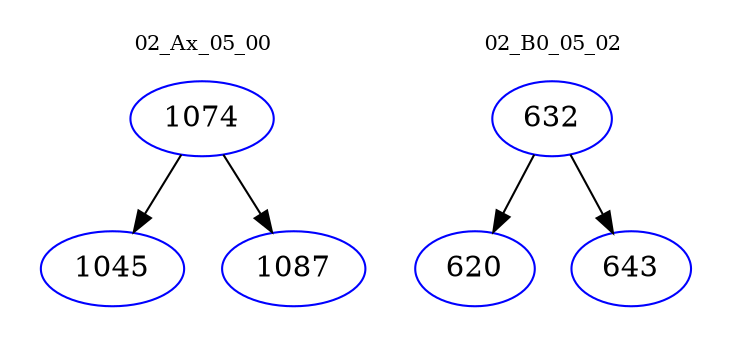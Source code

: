 digraph{
subgraph cluster_0 {
color = white
label = "02_Ax_05_00";
fontsize=10;
T0_1074 [label="1074", color="blue"]
T0_1074 -> T0_1045 [color="black"]
T0_1045 [label="1045", color="blue"]
T0_1074 -> T0_1087 [color="black"]
T0_1087 [label="1087", color="blue"]
}
subgraph cluster_1 {
color = white
label = "02_B0_05_02";
fontsize=10;
T1_632 [label="632", color="blue"]
T1_632 -> T1_620 [color="black"]
T1_620 [label="620", color="blue"]
T1_632 -> T1_643 [color="black"]
T1_643 [label="643", color="blue"]
}
}
